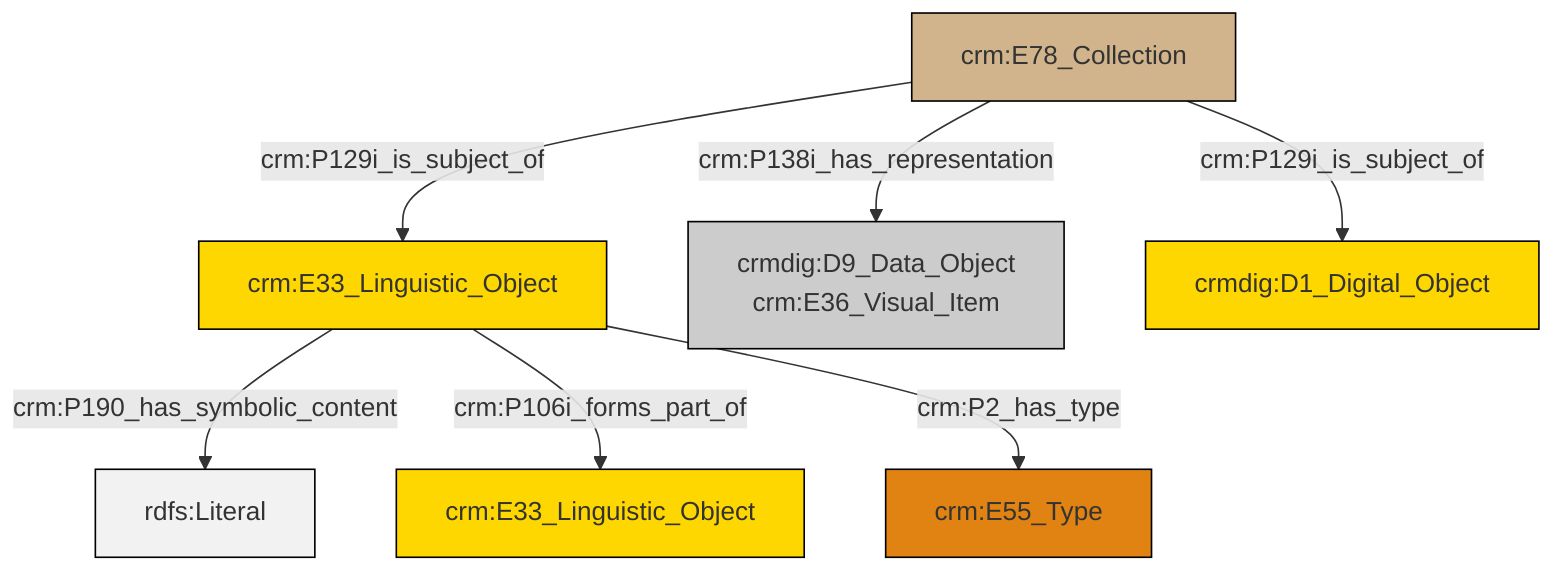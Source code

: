 graph TD
classDef Literal fill:#f2f2f2,stroke:#000000;
classDef CRM_Entity fill:#FFFFFF,stroke:#000000;
classDef Temporal_Entity fill:#00C9E6, stroke:#000000;
classDef Type fill:#E18312, stroke:#000000;
classDef Time-Span fill:#2C9C91, stroke:#000000;
classDef Appellation fill:#FFEB7F, stroke:#000000;
classDef Place fill:#008836, stroke:#000000;
classDef Persistent_Item fill:#B266B2, stroke:#000000;
classDef Conceptual_Object fill:#FFD700, stroke:#000000;
classDef Physical_Thing fill:#D2B48C, stroke:#000000;
classDef Actor fill:#f58aad, stroke:#000000;
classDef PC_Classes fill:#4ce600, stroke:#000000;
classDef Multi fill:#cccccc,stroke:#000000;

0["crm:E33_Linguistic_Object"]:::Conceptual_Object -->|crm:P190_has_symbolic_content| 1[rdfs:Literal]:::Literal
0["crm:E33_Linguistic_Object"]:::Conceptual_Object -->|crm:P106i_forms_part_of| 2["crm:E33_Linguistic_Object"]:::Conceptual_Object
10["crm:E78_Collection"]:::Physical_Thing -->|crm:P129i_is_subject_of| 8["crmdig:D1_Digital_Object"]:::Conceptual_Object
10["crm:E78_Collection"]:::Physical_Thing -->|crm:P138i_has_representation| 5["crmdig:D9_Data_Object<br>crm:E36_Visual_Item"]:::Multi
0["crm:E33_Linguistic_Object"]:::Conceptual_Object -->|crm:P2_has_type| 3["crm:E55_Type"]:::Type
10["crm:E78_Collection"]:::Physical_Thing -->|crm:P129i_is_subject_of| 0["crm:E33_Linguistic_Object"]:::Conceptual_Object